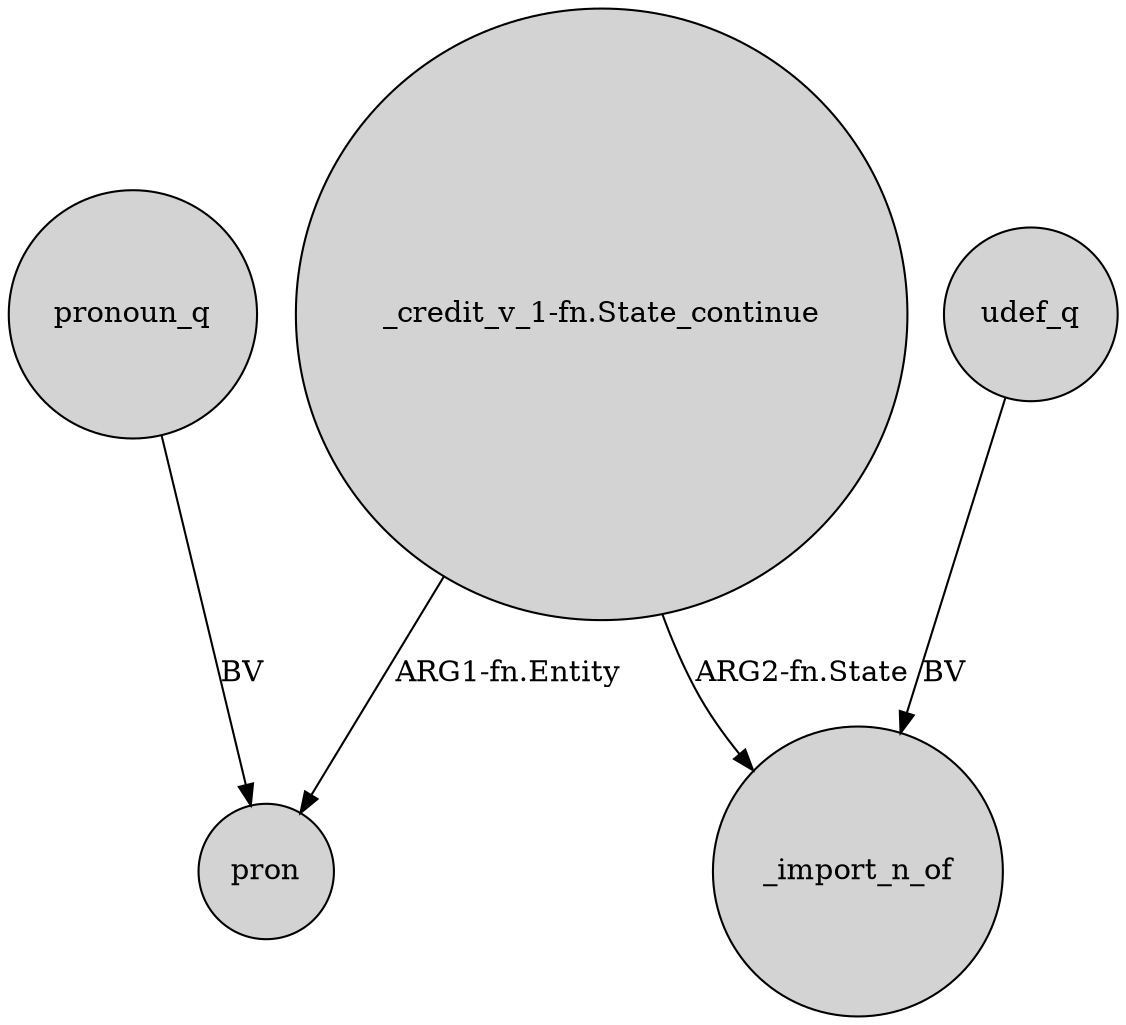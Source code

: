 digraph {
	node [shape=circle style=filled]
	"_credit_v_1-fn.State_continue" -> pron [label="ARG1-fn.Entity"]
	udef_q -> _import_n_of [label=BV]
	pronoun_q -> pron [label=BV]
	"_credit_v_1-fn.State_continue" -> _import_n_of [label="ARG2-fn.State"]
}
